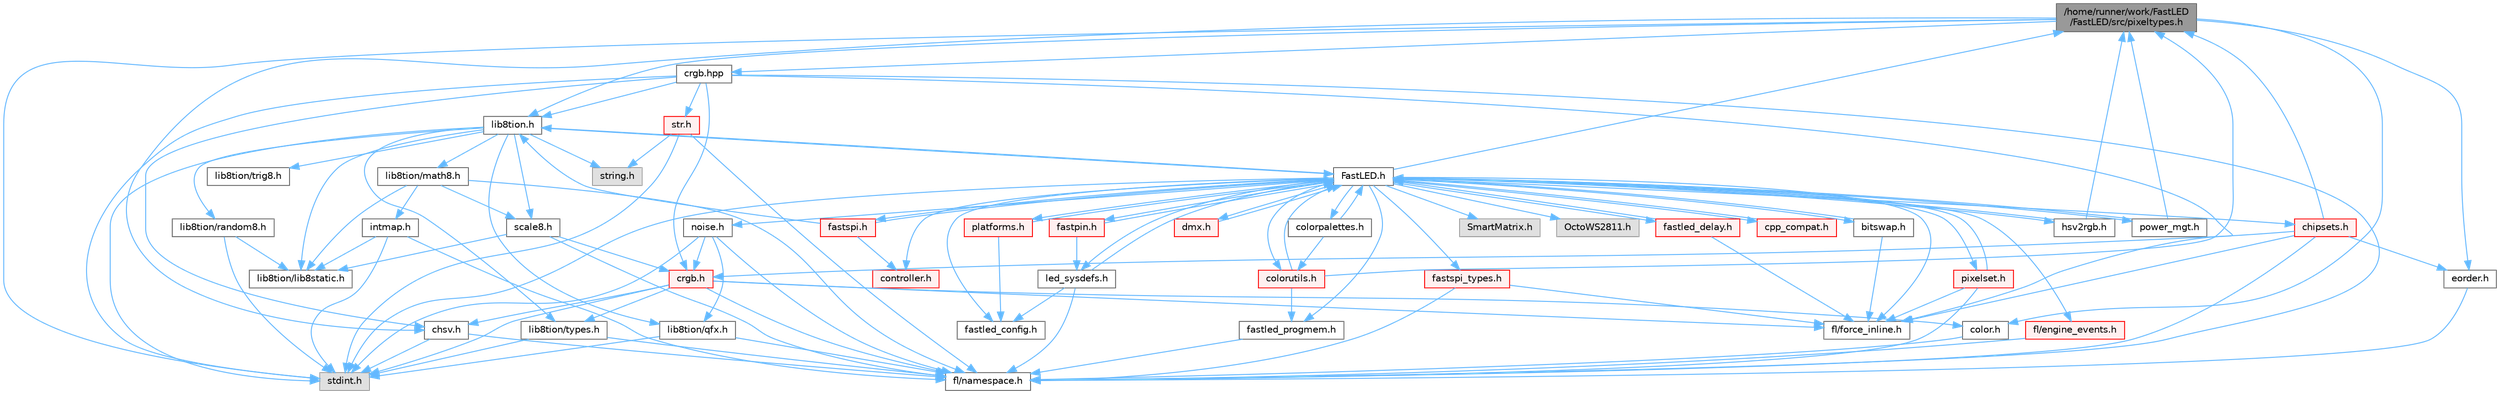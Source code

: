 digraph "/home/runner/work/FastLED/FastLED/src/pixeltypes.h"
{
 // LATEX_PDF_SIZE
  bgcolor="transparent";
  edge [fontname=Helvetica,fontsize=10,labelfontname=Helvetica,labelfontsize=10];
  node [fontname=Helvetica,fontsize=10,shape=box,height=0.2,width=0.4];
  Node1 [id="Node000001",label="/home/runner/work/FastLED\l/FastLED/src/pixeltypes.h",height=0.2,width=0.4,color="gray40", fillcolor="grey60", style="filled", fontcolor="black",tooltip="Includes defintions for RGB and HSV pixels."];
  Node1 -> Node2 [id="edge1_Node000001_Node000002",color="steelblue1",style="solid",tooltip=" "];
  Node2 [id="Node000002",label="stdint.h",height=0.2,width=0.4,color="grey60", fillcolor="#E0E0E0", style="filled",tooltip=" "];
  Node1 -> Node3 [id="edge2_Node000001_Node000003",color="steelblue1",style="solid",tooltip=" "];
  Node3 [id="Node000003",label="lib8tion.h",height=0.2,width=0.4,color="grey40", fillcolor="white", style="filled",URL="$df/da5/lib8tion_8h.html",tooltip="Fast, efficient 8-bit math functions specifically designed for high-performance LED programming."];
  Node3 -> Node4 [id="edge3_Node000003_Node000004",color="steelblue1",style="solid",tooltip=" "];
  Node4 [id="Node000004",label="FastLED.h",height=0.2,width=0.4,color="grey40", fillcolor="white", style="filled",URL="$db/d97/_fast_l_e_d_8h.html",tooltip="central include file for FastLED, defines the CFastLED class/object"];
  Node4 -> Node2 [id="edge4_Node000004_Node000002",color="steelblue1",style="solid",tooltip=" "];
  Node4 -> Node5 [id="edge5_Node000004_Node000005",color="steelblue1",style="solid",tooltip=" "];
  Node5 [id="Node000005",label="SmartMatrix.h",height=0.2,width=0.4,color="grey60", fillcolor="#E0E0E0", style="filled",tooltip=" "];
  Node4 -> Node6 [id="edge6_Node000004_Node000006",color="steelblue1",style="solid",tooltip=" "];
  Node6 [id="Node000006",label="OctoWS2811.h",height=0.2,width=0.4,color="grey60", fillcolor="#E0E0E0", style="filled",tooltip=" "];
  Node4 -> Node7 [id="edge7_Node000004_Node000007",color="steelblue1",style="solid",tooltip=" "];
  Node7 [id="Node000007",label="fl/force_inline.h",height=0.2,width=0.4,color="grey40", fillcolor="white", style="filled",URL="$d8/d2d/fl_2force__inline_8h.html",tooltip=" "];
  Node4 -> Node8 [id="edge8_Node000004_Node000008",color="steelblue1",style="solid",tooltip=" "];
  Node8 [id="Node000008",label="cpp_compat.h",height=0.2,width=0.4,color="red", fillcolor="#FFF0F0", style="filled",URL="$d9/d13/cpp__compat_8h.html",tooltip="Compatibility functions based on C++ version."];
  Node8 -> Node4 [id="edge9_Node000008_Node000004",color="steelblue1",style="solid",tooltip=" "];
  Node4 -> Node10 [id="edge10_Node000004_Node000010",color="steelblue1",style="solid",tooltip=" "];
  Node10 [id="Node000010",label="fastled_config.h",height=0.2,width=0.4,color="grey40", fillcolor="white", style="filled",URL="$d5/d11/fastled__config_8h.html",tooltip="Contains definitions that can be used to configure FastLED at compile time."];
  Node4 -> Node11 [id="edge11_Node000004_Node000011",color="steelblue1",style="solid",tooltip=" "];
  Node11 [id="Node000011",label="led_sysdefs.h",height=0.2,width=0.4,color="grey40", fillcolor="white", style="filled",URL="$d9/d3e/led__sysdefs_8h.html",tooltip="Determines which platform system definitions to include."];
  Node11 -> Node4 [id="edge12_Node000011_Node000004",color="steelblue1",style="solid",tooltip=" "];
  Node11 -> Node10 [id="edge13_Node000011_Node000010",color="steelblue1",style="solid",tooltip=" "];
  Node11 -> Node12 [id="edge14_Node000011_Node000012",color="steelblue1",style="solid",tooltip=" "];
  Node12 [id="Node000012",label="fl/namespace.h",height=0.2,width=0.4,color="grey40", fillcolor="white", style="filled",URL="$df/d2a/namespace_8h.html",tooltip="Implements the FastLED namespace macros."];
  Node4 -> Node13 [id="edge15_Node000004_Node000013",color="steelblue1",style="solid",tooltip=" "];
  Node13 [id="Node000013",label="fastled_delay.h",height=0.2,width=0.4,color="red", fillcolor="#FFF0F0", style="filled",URL="$d0/da8/fastled__delay_8h.html",tooltip="Utility functions and classes for managing delay cycles."];
  Node13 -> Node4 [id="edge16_Node000013_Node000004",color="steelblue1",style="solid",tooltip=" "];
  Node13 -> Node7 [id="edge17_Node000013_Node000007",color="steelblue1",style="solid",tooltip=" "];
  Node4 -> Node15 [id="edge18_Node000004_Node000015",color="steelblue1",style="solid",tooltip=" "];
  Node15 [id="Node000015",label="bitswap.h",height=0.2,width=0.4,color="grey40", fillcolor="white", style="filled",URL="$de/ded/bitswap_8h.html",tooltip="Functions for doing a rotation of bits/bytes used by parallel output."];
  Node15 -> Node4 [id="edge19_Node000015_Node000004",color="steelblue1",style="solid",tooltip=" "];
  Node15 -> Node7 [id="edge20_Node000015_Node000007",color="steelblue1",style="solid",tooltip=" "];
  Node4 -> Node16 [id="edge21_Node000004_Node000016",color="steelblue1",style="solid",tooltip=" "];
  Node16 [id="Node000016",label="controller.h",height=0.2,width=0.4,color="red", fillcolor="#FFF0F0", style="filled",URL="$d2/dd9/controller_8h.html",tooltip="deprecated: base definitions used by led controllers for writing out led data"];
  Node4 -> Node54 [id="edge22_Node000004_Node000054",color="steelblue1",style="solid",tooltip=" "];
  Node54 [id="Node000054",label="fastpin.h",height=0.2,width=0.4,color="red", fillcolor="#FFF0F0", style="filled",URL="$db/d65/fastpin_8h.html",tooltip="Class base definitions for defining fast pin access."];
  Node54 -> Node4 [id="edge23_Node000054_Node000004",color="steelblue1",style="solid",tooltip=" "];
  Node54 -> Node11 [id="edge24_Node000054_Node000011",color="steelblue1",style="solid",tooltip=" "];
  Node4 -> Node55 [id="edge25_Node000004_Node000055",color="steelblue1",style="solid",tooltip=" "];
  Node55 [id="Node000055",label="fastspi_types.h",height=0.2,width=0.4,color="red", fillcolor="#FFF0F0", style="filled",URL="$d2/ddb/fastspi__types_8h.html",tooltip="Data types and constants used by SPI interfaces."];
  Node55 -> Node7 [id="edge26_Node000055_Node000007",color="steelblue1",style="solid",tooltip=" "];
  Node55 -> Node12 [id="edge27_Node000055_Node000012",color="steelblue1",style="solid",tooltip=" "];
  Node4 -> Node56 [id="edge28_Node000004_Node000056",color="steelblue1",style="solid",tooltip=" "];
  Node56 [id="Node000056",label="dmx.h",height=0.2,width=0.4,color="red", fillcolor="#FFF0F0", style="filled",URL="$d3/de1/dmx_8h.html",tooltip="Defines the DMX512-based LED controllers."];
  Node56 -> Node4 [id="edge29_Node000056_Node000004",color="steelblue1",style="solid",tooltip=" "];
  Node4 -> Node59 [id="edge30_Node000004_Node000059",color="steelblue1",style="solid",tooltip=" "];
  Node59 [id="Node000059",label="platforms.h",height=0.2,width=0.4,color="red", fillcolor="#FFF0F0", style="filled",URL="$da/dc9/platforms_8h.html",tooltip="Determines which platforms headers to include."];
  Node59 -> Node4 [id="edge31_Node000059_Node000004",color="steelblue1",style="solid",tooltip=" "];
  Node59 -> Node10 [id="edge32_Node000059_Node000010",color="steelblue1",style="solid",tooltip=" "];
  Node4 -> Node61 [id="edge33_Node000004_Node000061",color="steelblue1",style="solid",tooltip=" "];
  Node61 [id="Node000061",label="fastled_progmem.h",height=0.2,width=0.4,color="grey40", fillcolor="white", style="filled",URL="$df/dab/fastled__progmem_8h.html",tooltip="Wrapper definitions to allow seamless use of PROGMEM in environments that have it."];
  Node61 -> Node12 [id="edge34_Node000061_Node000012",color="steelblue1",style="solid",tooltip=" "];
  Node4 -> Node3 [id="edge35_Node000004_Node000003",color="steelblue1",style="solid",tooltip=" "];
  Node4 -> Node1 [id="edge36_Node000004_Node000001",color="steelblue1",style="solid",tooltip=" "];
  Node4 -> Node62 [id="edge37_Node000004_Node000062",color="steelblue1",style="solid",tooltip=" "];
  Node62 [id="Node000062",label="hsv2rgb.h",height=0.2,width=0.4,color="grey40", fillcolor="white", style="filled",URL="$de/d9a/hsv2rgb_8h.html",tooltip="Functions to convert from the HSV colorspace to the RGB colorspace."];
  Node62 -> Node4 [id="edge38_Node000062_Node000004",color="steelblue1",style="solid",tooltip=" "];
  Node62 -> Node1 [id="edge39_Node000062_Node000001",color="steelblue1",style="solid",tooltip=" "];
  Node4 -> Node63 [id="edge40_Node000004_Node000063",color="steelblue1",style="solid",tooltip=" "];
  Node63 [id="Node000063",label="colorutils.h",height=0.2,width=0.4,color="red", fillcolor="#FFF0F0", style="filled",URL="$d1/dfb/colorutils_8h.html",tooltip="Utility functions for color fill, palettes, blending, and more."];
  Node63 -> Node4 [id="edge41_Node000063_Node000004",color="steelblue1",style="solid",tooltip=" "];
  Node63 -> Node1 [id="edge42_Node000063_Node000001",color="steelblue1",style="solid",tooltip=" "];
  Node63 -> Node61 [id="edge43_Node000063_Node000061",color="steelblue1",style="solid",tooltip=" "];
  Node4 -> Node65 [id="edge44_Node000004_Node000065",color="steelblue1",style="solid",tooltip=" "];
  Node65 [id="Node000065",label="pixelset.h",height=0.2,width=0.4,color="red", fillcolor="#FFF0F0", style="filled",URL="$d4/d46/pixelset_8h.html",tooltip="Declares classes for managing logical groups of LEDs."];
  Node65 -> Node4 [id="edge45_Node000065_Node000004",color="steelblue1",style="solid",tooltip=" "];
  Node65 -> Node7 [id="edge46_Node000065_Node000007",color="steelblue1",style="solid",tooltip=" "];
  Node65 -> Node12 [id="edge47_Node000065_Node000012",color="steelblue1",style="solid",tooltip=" "];
  Node4 -> Node67 [id="edge48_Node000004_Node000067",color="steelblue1",style="solid",tooltip=" "];
  Node67 [id="Node000067",label="colorpalettes.h",height=0.2,width=0.4,color="grey40", fillcolor="white", style="filled",URL="$dc/dcc/colorpalettes_8h.html",tooltip="Declarations for the predefined color palettes supplied by FastLED."];
  Node67 -> Node4 [id="edge49_Node000067_Node000004",color="steelblue1",style="solid",tooltip=" "];
  Node67 -> Node63 [id="edge50_Node000067_Node000063",color="steelblue1",style="solid",tooltip=" "];
  Node4 -> Node68 [id="edge51_Node000004_Node000068",color="steelblue1",style="solid",tooltip=" "];
  Node68 [id="Node000068",label="noise.h",height=0.2,width=0.4,color="grey40", fillcolor="white", style="filled",URL="$d1/d31/noise_8h.html",tooltip="Functions to generate and fill arrays with noise."];
  Node68 -> Node2 [id="edge52_Node000068_Node000002",color="steelblue1",style="solid",tooltip=" "];
  Node68 -> Node24 [id="edge53_Node000068_Node000024",color="steelblue1",style="solid",tooltip=" "];
  Node24 [id="Node000024",label="crgb.h",height=0.2,width=0.4,color="red", fillcolor="#FFF0F0", style="filled",URL="$db/dd1/crgb_8h.html",tooltip="Defines the red, green, and blue (RGB) pixel struct."];
  Node24 -> Node2 [id="edge54_Node000024_Node000002",color="steelblue1",style="solid",tooltip=" "];
  Node24 -> Node25 [id="edge55_Node000024_Node000025",color="steelblue1",style="solid",tooltip=" "];
  Node25 [id="Node000025",label="chsv.h",height=0.2,width=0.4,color="grey40", fillcolor="white", style="filled",URL="$d8/dd0/chsv_8h.html",tooltip="Defines the hue, saturation, and value (HSV) pixel struct."];
  Node25 -> Node2 [id="edge56_Node000025_Node000002",color="steelblue1",style="solid",tooltip=" "];
  Node25 -> Node12 [id="edge57_Node000025_Node000012",color="steelblue1",style="solid",tooltip=" "];
  Node24 -> Node12 [id="edge58_Node000024_Node000012",color="steelblue1",style="solid",tooltip=" "];
  Node24 -> Node19 [id="edge59_Node000024_Node000019",color="steelblue1",style="solid",tooltip=" "];
  Node19 [id="Node000019",label="color.h",height=0.2,width=0.4,color="grey40", fillcolor="white", style="filled",URL="$d2/d6b/src_2color_8h.html",tooltip="Contains definitions for color correction and temperature."];
  Node19 -> Node12 [id="edge60_Node000019_Node000012",color="steelblue1",style="solid",tooltip=" "];
  Node24 -> Node26 [id="edge61_Node000024_Node000026",color="steelblue1",style="solid",tooltip=" "];
  Node26 [id="Node000026",label="lib8tion/types.h",height=0.2,width=0.4,color="grey40", fillcolor="white", style="filled",URL="$d9/ddf/lib8tion_2types_8h.html",tooltip="Defines fractional types used for lib8tion functions."];
  Node26 -> Node2 [id="edge62_Node000026_Node000002",color="steelblue1",style="solid",tooltip=" "];
  Node26 -> Node12 [id="edge63_Node000026_Node000012",color="steelblue1",style="solid",tooltip=" "];
  Node24 -> Node7 [id="edge64_Node000024_Node000007",color="steelblue1",style="solid",tooltip=" "];
  Node68 -> Node12 [id="edge65_Node000068_Node000012",color="steelblue1",style="solid",tooltip=" "];
  Node68 -> Node69 [id="edge66_Node000068_Node000069",color="steelblue1",style="solid",tooltip=" "];
  Node69 [id="Node000069",label="lib8tion/qfx.h",height=0.2,width=0.4,color="grey40", fillcolor="white", style="filled",URL="$d2/d19/qfx_8h.html",tooltip=" "];
  Node69 -> Node2 [id="edge67_Node000069_Node000002",color="steelblue1",style="solid",tooltip=" "];
  Node69 -> Node12 [id="edge68_Node000069_Node000012",color="steelblue1",style="solid",tooltip=" "];
  Node4 -> Node70 [id="edge69_Node000004_Node000070",color="steelblue1",style="solid",tooltip=" "];
  Node70 [id="Node000070",label="power_mgt.h",height=0.2,width=0.4,color="grey40", fillcolor="white", style="filled",URL="$dc/d5b/power__mgt_8h.html",tooltip="Functions to limit the power used by FastLED."];
  Node70 -> Node4 [id="edge70_Node000070_Node000004",color="steelblue1",style="solid",tooltip=" "];
  Node70 -> Node1 [id="edge71_Node000070_Node000001",color="steelblue1",style="solid",tooltip=" "];
  Node4 -> Node71 [id="edge72_Node000004_Node000071",color="steelblue1",style="solid",tooltip=" "];
  Node71 [id="Node000071",label="fastspi.h",height=0.2,width=0.4,color="red", fillcolor="#FFF0F0", style="filled",URL="$d6/ddc/fastspi_8h.html",tooltip="Serial peripheral interface (SPI) definitions per platform."];
  Node71 -> Node4 [id="edge73_Node000071_Node000004",color="steelblue1",style="solid",tooltip=" "];
  Node71 -> Node16 [id="edge74_Node000071_Node000016",color="steelblue1",style="solid",tooltip=" "];
  Node71 -> Node3 [id="edge75_Node000071_Node000003",color="steelblue1",style="solid",tooltip=" "];
  Node4 -> Node73 [id="edge76_Node000004_Node000073",color="steelblue1",style="solid",tooltip=" "];
  Node73 [id="Node000073",label="chipsets.h",height=0.2,width=0.4,color="red", fillcolor="#FFF0F0", style="filled",URL="$db/d66/chipsets_8h.html",tooltip="Contains the bulk of the definitions for the various LED chipsets supported."];
  Node73 -> Node1 [id="edge77_Node000073_Node000001",color="steelblue1",style="solid",tooltip=" "];
  Node73 -> Node7 [id="edge78_Node000073_Node000007",color="steelblue1",style="solid",tooltip=" "];
  Node73 -> Node24 [id="edge79_Node000073_Node000024",color="steelblue1",style="solid",tooltip=" "];
  Node73 -> Node20 [id="edge80_Node000073_Node000020",color="steelblue1",style="solid",tooltip=" "];
  Node20 [id="Node000020",label="eorder.h",height=0.2,width=0.4,color="grey40", fillcolor="white", style="filled",URL="$db/d07/eorder_8h.html",tooltip="Defines color channel ordering enumerations."];
  Node20 -> Node12 [id="edge81_Node000020_Node000012",color="steelblue1",style="solid",tooltip=" "];
  Node73 -> Node12 [id="edge82_Node000073_Node000012",color="steelblue1",style="solid",tooltip=" "];
  Node4 -> Node33 [id="edge83_Node000004_Node000033",color="steelblue1",style="solid",tooltip=" "];
  Node33 [id="Node000033",label="fl/engine_events.h",height=0.2,width=0.4,color="red", fillcolor="#FFF0F0", style="filled",URL="$dc/dd9/fl_2engine__events_8h.html",tooltip=" "];
  Node33 -> Node12 [id="edge84_Node000033_Node000012",color="steelblue1",style="solid",tooltip=" "];
  Node3 -> Node26 [id="edge85_Node000003_Node000026",color="steelblue1",style="solid",tooltip=" "];
  Node3 -> Node2 [id="edge86_Node000003_Node000002",color="steelblue1",style="solid",tooltip=" "];
  Node3 -> Node74 [id="edge87_Node000003_Node000074",color="steelblue1",style="solid",tooltip=" "];
  Node74 [id="Node000074",label="lib8tion/lib8static.h",height=0.2,width=0.4,color="grey40", fillcolor="white", style="filled",URL="$d4/d7a/lib8static_8h.html",tooltip="Defines static inlining macros for lib8tion functions."];
  Node3 -> Node69 [id="edge88_Node000003_Node000069",color="steelblue1",style="solid",tooltip=" "];
  Node3 -> Node30 [id="edge89_Node000003_Node000030",color="steelblue1",style="solid",tooltip=" "];
  Node30 [id="Node000030",label="string.h",height=0.2,width=0.4,color="grey60", fillcolor="#E0E0E0", style="filled",tooltip=" "];
  Node3 -> Node75 [id="edge90_Node000003_Node000075",color="steelblue1",style="solid",tooltip=" "];
  Node75 [id="Node000075",label="lib8tion/math8.h",height=0.2,width=0.4,color="grey40", fillcolor="white", style="filled",URL="$d5/dd1/math8_8h.html",tooltip="Fast, efficient 8-bit math functions specifically designed for high-performance LED programming."];
  Node75 -> Node76 [id="edge91_Node000075_Node000076",color="steelblue1",style="solid",tooltip=" "];
  Node76 [id="Node000076",label="scale8.h",height=0.2,width=0.4,color="grey40", fillcolor="white", style="filled",URL="$db/d91/scale8_8h.html",tooltip="Fast, efficient 8-bit scaling functions specifically designed for high-performance LED programming."];
  Node76 -> Node74 [id="edge92_Node000076_Node000074",color="steelblue1",style="solid",tooltip=" "];
  Node76 -> Node24 [id="edge93_Node000076_Node000024",color="steelblue1",style="solid",tooltip=" "];
  Node76 -> Node12 [id="edge94_Node000076_Node000012",color="steelblue1",style="solid",tooltip=" "];
  Node75 -> Node74 [id="edge95_Node000075_Node000074",color="steelblue1",style="solid",tooltip=" "];
  Node75 -> Node77 [id="edge96_Node000075_Node000077",color="steelblue1",style="solid",tooltip=" "];
  Node77 [id="Node000077",label="intmap.h",height=0.2,width=0.4,color="grey40", fillcolor="white", style="filled",URL="$d8/d54/intmap_8h.html",tooltip="Defines integer mapping functions."];
  Node77 -> Node12 [id="edge97_Node000077_Node000012",color="steelblue1",style="solid",tooltip=" "];
  Node77 -> Node74 [id="edge98_Node000077_Node000074",color="steelblue1",style="solid",tooltip=" "];
  Node77 -> Node2 [id="edge99_Node000077_Node000002",color="steelblue1",style="solid",tooltip=" "];
  Node75 -> Node12 [id="edge100_Node000075_Node000012",color="steelblue1",style="solid",tooltip=" "];
  Node3 -> Node76 [id="edge101_Node000003_Node000076",color="steelblue1",style="solid",tooltip=" "];
  Node3 -> Node78 [id="edge102_Node000003_Node000078",color="steelblue1",style="solid",tooltip=" "];
  Node78 [id="Node000078",label="lib8tion/random8.h",height=0.2,width=0.4,color="grey40", fillcolor="white", style="filled",URL="$d9/dfa/random8_8h.html",tooltip="Fast, efficient random number generators specifically designed for high-performance LED programming."];
  Node78 -> Node2 [id="edge103_Node000078_Node000002",color="steelblue1",style="solid",tooltip=" "];
  Node78 -> Node74 [id="edge104_Node000078_Node000074",color="steelblue1",style="solid",tooltip=" "];
  Node3 -> Node79 [id="edge105_Node000003_Node000079",color="steelblue1",style="solid",tooltip=" "];
  Node79 [id="Node000079",label="lib8tion/trig8.h",height=0.2,width=0.4,color="grey40", fillcolor="white", style="filled",URL="$d3/db9/trig8_8h.html",tooltip="Fast, efficient 8-bit trigonometry functions specifically designed for high-performance LED programmi..."];
  Node1 -> Node19 [id="edge106_Node000001_Node000019",color="steelblue1",style="solid",tooltip=" "];
  Node1 -> Node20 [id="edge107_Node000001_Node000020",color="steelblue1",style="solid",tooltip=" "];
  Node1 -> Node25 [id="edge108_Node000001_Node000025",color="steelblue1",style="solid",tooltip=" "];
  Node1 -> Node80 [id="edge109_Node000001_Node000080",color="steelblue1",style="solid",tooltip=" "];
  Node80 [id="Node000080",label="crgb.hpp",height=0.2,width=0.4,color="grey40", fillcolor="white", style="filled",URL="$d0/d4b/crgb_8hpp.html",tooltip="Defines utility functions for the red, green, and blue (RGB) pixel struct."];
  Node80 -> Node2 [id="edge110_Node000080_Node000002",color="steelblue1",style="solid",tooltip=" "];
  Node80 -> Node25 [id="edge111_Node000080_Node000025",color="steelblue1",style="solid",tooltip=" "];
  Node80 -> Node24 [id="edge112_Node000080_Node000024",color="steelblue1",style="solid",tooltip=" "];
  Node80 -> Node3 [id="edge113_Node000080_Node000003",color="steelblue1",style="solid",tooltip=" "];
  Node80 -> Node12 [id="edge114_Node000080_Node000012",color="steelblue1",style="solid",tooltip=" "];
  Node80 -> Node7 [id="edge115_Node000080_Node000007",color="steelblue1",style="solid",tooltip=" "];
  Node80 -> Node51 [id="edge116_Node000080_Node000051",color="steelblue1",style="solid",tooltip=" "];
  Node51 [id="Node000051",label="str.h",height=0.2,width=0.4,color="red", fillcolor="#FFF0F0", style="filled",URL="$dc/d0e/fl_2str_8h.html",tooltip=" "];
  Node51 -> Node30 [id="edge117_Node000051_Node000030",color="steelblue1",style="solid",tooltip=" "];
  Node51 -> Node2 [id="edge118_Node000051_Node000002",color="steelblue1",style="solid",tooltip=" "];
  Node51 -> Node12 [id="edge119_Node000051_Node000012",color="steelblue1",style="solid",tooltip=" "];
}
